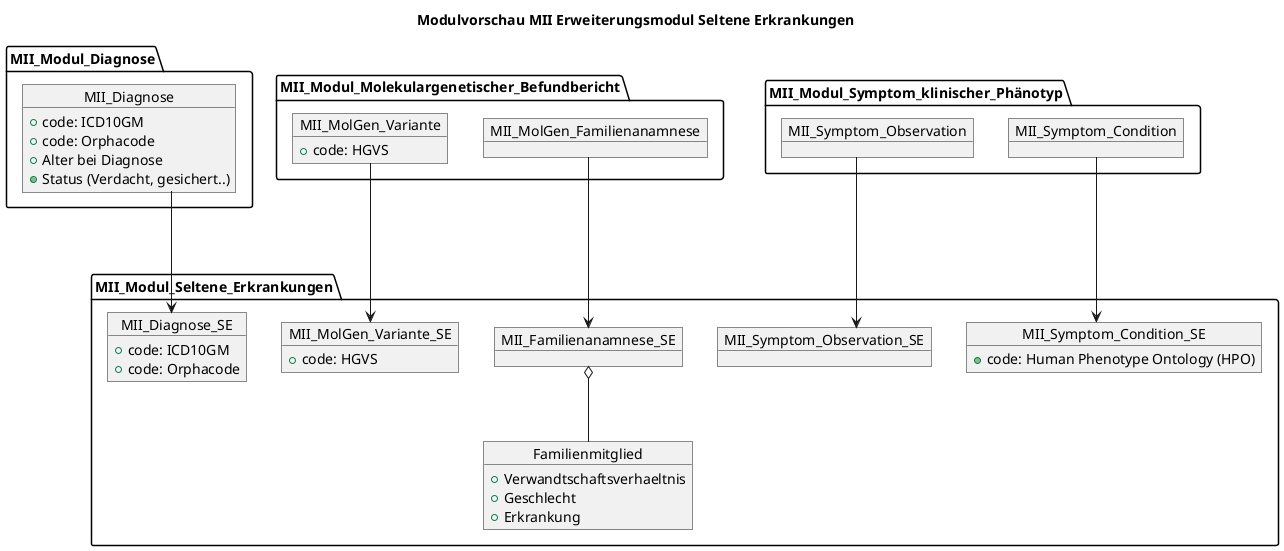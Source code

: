 @startuml MII_SE_Overview
skinparam Linetype ortho
'skinparam linetype polyline

title Modulvorschau MII Erweiterungsmodul Seltene Erkrankungen

package MII_Modul_Diagnose {
    object MII_Diagnose {
        + code: ICD10GM
        + code: Orphacode
        + Alter bei Diagnose
        + Status (Verdacht, gesichert..)
    }
}



package MII_Modul_Molekulargenetischer_Befundbericht {
    object MII_MolGen_Variante {
        + code: HGVS
    }
    object MII_MolGen_Familienanamnese
}

package MII_Modul_Symptom_klinischer_Phänotyp {
    object MII_Symptom_Observation
    object MII_Symptom_Condition
 
}

package MII_Modul_Seltene_Erkrankungen {
    object MII_Diagnose_SE {
        + code: ICD10GM
        + code: Orphacode
    }
    object MII_Symptom_Observation_SE
    object MII_Symptom_Condition_SE {
    + code: Human Phenotype Ontology (HPO)
    }
    object MII_Familienanamnese_SE 
    object Familienmitglied {
            + Verwandtschaftsverhaeltnis
            + Geschlecht
            + Erkrankung
        }
    

    object MII_MolGen_Variante_SE {
         + code: HGVS
    }
}
MII_Diagnose -down--> MII_Diagnose_SE
MII_Symptom_Observation -down--> MII_Symptom_Observation_SE
MII_Symptom_Condition -down--> MII_Symptom_Condition_SE
MII_MolGen_Familienanamnese -down--> MII_Familienanamnese_SE
MII_MolGen_Variante -down--> MII_MolGen_Variante_SE
MII_Familienanamnese_SE o-down- Familienmitglied 

@enduml